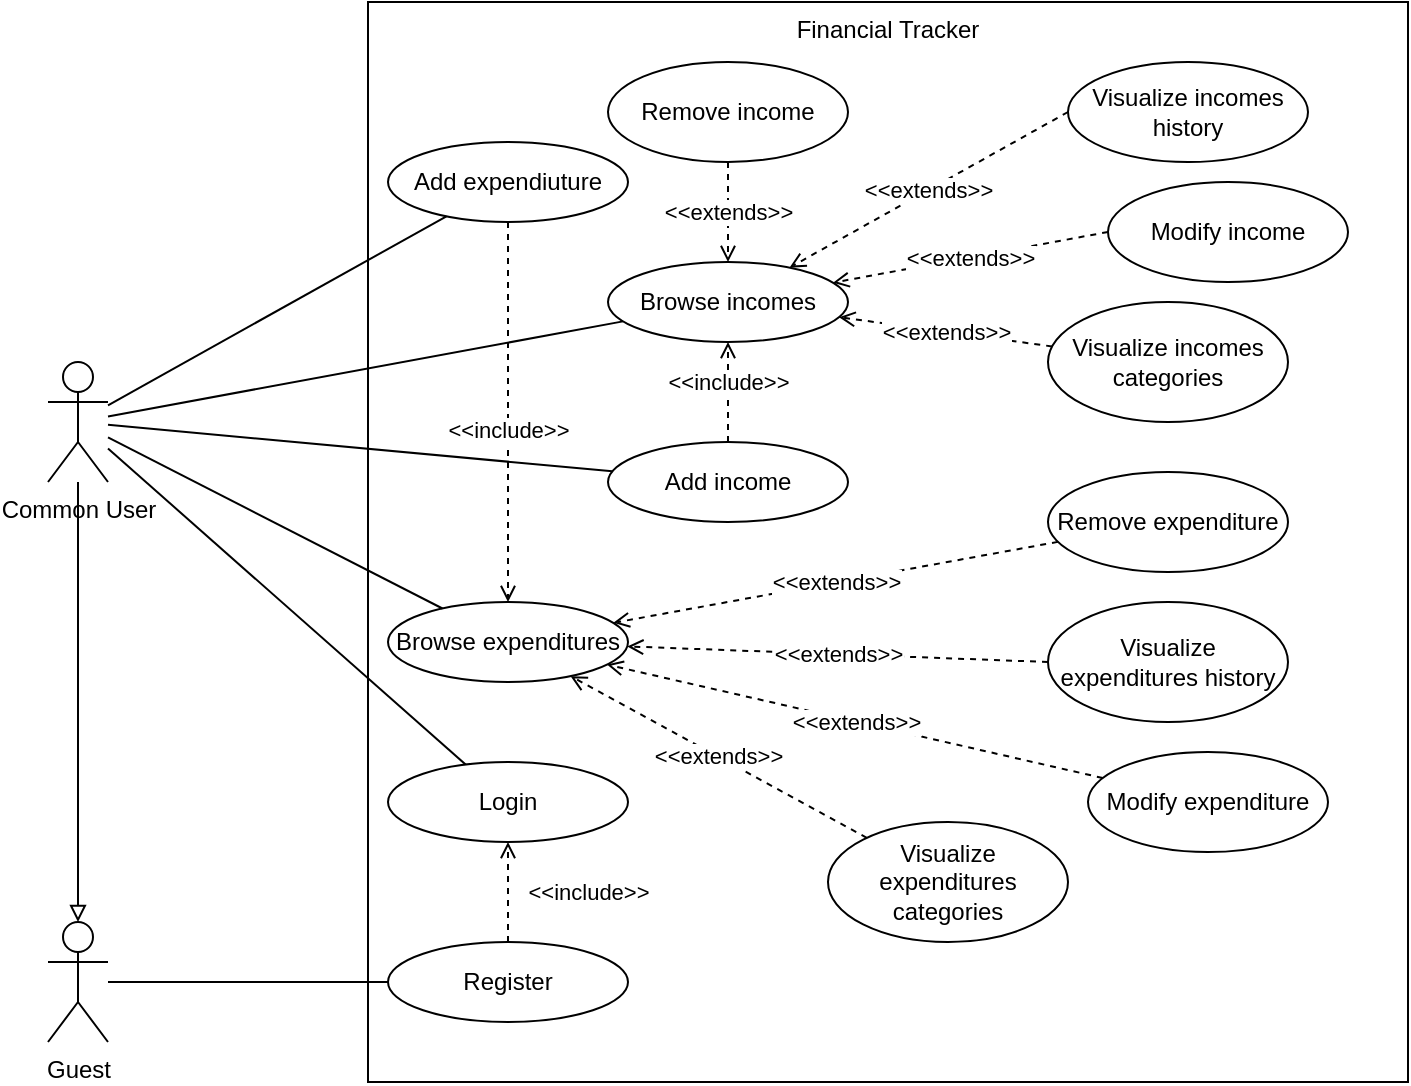<mxfile version="27.0.5">
  <diagram name="Page-1" id="ziUosFHIEIT_HwIhcA-V">
    <mxGraphModel dx="1188" dy="648" grid="1" gridSize="10" guides="1" tooltips="1" connect="1" arrows="1" fold="1" page="1" pageScale="1" pageWidth="850" pageHeight="1100" background="none" math="0" shadow="0">
      <root>
        <mxCell id="0" />
        <mxCell id="1" parent="0" />
        <mxCell id="jdXmPFeuhPM9TQTHVaVl-31" value="Financial Tracker" style="rounded=0;whiteSpace=wrap;html=1;verticalAlign=top;" parent="1" vertex="1">
          <mxGeometry x="270" y="20" width="520" height="540" as="geometry" />
        </mxCell>
        <mxCell id="jdXmPFeuhPM9TQTHVaVl-1" value="Common User" style="shape=umlActor;verticalLabelPosition=bottom;verticalAlign=top;html=1;labelBackgroundColor=none;" parent="1" vertex="1">
          <mxGeometry x="110" y="200" width="30" height="60" as="geometry" />
        </mxCell>
        <mxCell id="jdXmPFeuhPM9TQTHVaVl-2" value="Add expendiuture" style="ellipse;whiteSpace=wrap;html=1;" parent="1" vertex="1">
          <mxGeometry x="280" y="90" width="120" height="40" as="geometry" />
        </mxCell>
        <mxCell id="jdXmPFeuhPM9TQTHVaVl-3" value="Add income" style="ellipse;whiteSpace=wrap;html=1;" parent="1" vertex="1">
          <mxGeometry x="390" y="240" width="120" height="40" as="geometry" />
        </mxCell>
        <mxCell id="jdXmPFeuhPM9TQTHVaVl-16" value="&amp;lt;&amp;lt;extends&amp;gt;&amp;gt;" style="rounded=0;orthogonalLoop=1;jettySize=auto;html=1;endArrow=open;endFill=0;dashed=1;exitX=0;exitY=0.5;exitDx=0;exitDy=0;" parent="1" source="jdXmPFeuhPM9TQTHVaVl-12" target="jdXmPFeuhPM9TQTHVaVl-4" edge="1">
          <mxGeometry relative="1" as="geometry">
            <mxPoint x="460" y="120" as="sourcePoint" />
          </mxGeometry>
        </mxCell>
        <mxCell id="jdXmPFeuhPM9TQTHVaVl-4" value="Browse incomes" style="ellipse;whiteSpace=wrap;html=1;" parent="1" vertex="1">
          <mxGeometry x="390" y="150" width="120" height="40" as="geometry" />
        </mxCell>
        <mxCell id="jdXmPFeuhPM9TQTHVaVl-5" value="Browse expenditures" style="ellipse;whiteSpace=wrap;html=1;" parent="1" vertex="1">
          <mxGeometry x="280" y="320" width="120" height="40" as="geometry" />
        </mxCell>
        <mxCell id="jdXmPFeuhPM9TQTHVaVl-6" value="Guest" style="shape=umlActor;verticalLabelPosition=bottom;verticalAlign=top;html=1;labelBackgroundColor=none;" parent="1" vertex="1">
          <mxGeometry x="110" y="480" width="30" height="60" as="geometry" />
        </mxCell>
        <mxCell id="jdXmPFeuhPM9TQTHVaVl-8" value="" style="endArrow=none;html=1;rounded=0;" parent="1" source="jdXmPFeuhPM9TQTHVaVl-1" target="jdXmPFeuhPM9TQTHVaVl-3" edge="1">
          <mxGeometry width="50" height="50" relative="1" as="geometry">
            <mxPoint x="200" y="220" as="sourcePoint" />
            <mxPoint x="290" y="260" as="targetPoint" />
          </mxGeometry>
        </mxCell>
        <mxCell id="jdXmPFeuhPM9TQTHVaVl-9" value="" style="endArrow=none;html=1;rounded=0;" parent="1" source="jdXmPFeuhPM9TQTHVaVl-1" target="jdXmPFeuhPM9TQTHVaVl-2" edge="1">
          <mxGeometry width="50" height="50" relative="1" as="geometry">
            <mxPoint x="240" y="310" as="sourcePoint" />
            <mxPoint x="290" y="260" as="targetPoint" />
          </mxGeometry>
        </mxCell>
        <mxCell id="jdXmPFeuhPM9TQTHVaVl-11" value="" style="endArrow=none;html=1;rounded=0;" parent="1" source="jdXmPFeuhPM9TQTHVaVl-1" target="jdXmPFeuhPM9TQTHVaVl-5" edge="1">
          <mxGeometry width="50" height="50" relative="1" as="geometry">
            <mxPoint x="240" y="310" as="sourcePoint" />
            <mxPoint x="290" y="260" as="targetPoint" />
          </mxGeometry>
        </mxCell>
        <mxCell id="jdXmPFeuhPM9TQTHVaVl-12" value="Visualize incomes history" style="ellipse;whiteSpace=wrap;html=1;" parent="1" vertex="1">
          <mxGeometry x="620" y="50" width="120" height="50" as="geometry" />
        </mxCell>
        <mxCell id="jdXmPFeuhPM9TQTHVaVl-13" value="Visualize expenditures history" style="ellipse;whiteSpace=wrap;html=1;" parent="1" vertex="1">
          <mxGeometry x="610" y="320" width="120" height="60" as="geometry" />
        </mxCell>
        <mxCell id="jdXmPFeuhPM9TQTHVaVl-17" value="&amp;lt;&amp;lt;extends&amp;gt;&amp;gt;" style="rounded=0;orthogonalLoop=1;jettySize=auto;html=1;endArrow=open;endFill=0;dashed=1;exitX=0;exitY=0.5;exitDx=0;exitDy=0;" parent="1" source="jdXmPFeuhPM9TQTHVaVl-13" target="jdXmPFeuhPM9TQTHVaVl-5" edge="1">
          <mxGeometry relative="1" as="geometry">
            <mxPoint x="520" y="190" as="sourcePoint" />
            <mxPoint x="410" y="190" as="targetPoint" />
          </mxGeometry>
        </mxCell>
        <mxCell id="jdXmPFeuhPM9TQTHVaVl-18" value="Modify income" style="ellipse;whiteSpace=wrap;html=1;" parent="1" vertex="1">
          <mxGeometry x="640" y="110" width="120" height="50" as="geometry" />
        </mxCell>
        <mxCell id="jdXmPFeuhPM9TQTHVaVl-20" value="&amp;lt;&amp;lt;extends&amp;gt;&amp;gt;" style="rounded=0;orthogonalLoop=1;jettySize=auto;html=1;endArrow=open;endFill=0;dashed=1;exitX=0;exitY=0.5;exitDx=0;exitDy=0;" parent="1" source="jdXmPFeuhPM9TQTHVaVl-18" target="jdXmPFeuhPM9TQTHVaVl-4" edge="1">
          <mxGeometry relative="1" as="geometry">
            <mxPoint x="520" y="135" as="sourcePoint" />
            <mxPoint x="410" y="190" as="targetPoint" />
          </mxGeometry>
        </mxCell>
        <mxCell id="jdXmPFeuhPM9TQTHVaVl-21" value="Modify expenditure" style="ellipse;whiteSpace=wrap;html=1;" parent="1" vertex="1">
          <mxGeometry x="630" y="395" width="120" height="50" as="geometry" />
        </mxCell>
        <mxCell id="jdXmPFeuhPM9TQTHVaVl-22" value="&amp;lt;&amp;lt;extends&amp;gt;&amp;gt;" style="rounded=0;orthogonalLoop=1;jettySize=auto;html=1;endArrow=open;endFill=0;dashed=1;" parent="1" source="jdXmPFeuhPM9TQTHVaVl-21" target="jdXmPFeuhPM9TQTHVaVl-5" edge="1">
          <mxGeometry relative="1" as="geometry">
            <mxPoint x="520" y="215" as="sourcePoint" />
            <mxPoint x="405" y="198" as="targetPoint" />
          </mxGeometry>
        </mxCell>
        <mxCell id="jdXmPFeuhPM9TQTHVaVl-23" value="Login" style="ellipse;whiteSpace=wrap;html=1;" parent="1" vertex="1">
          <mxGeometry x="280" y="400" width="120" height="40" as="geometry" />
        </mxCell>
        <mxCell id="jdXmPFeuhPM9TQTHVaVl-24" value="" style="endArrow=none;html=1;rounded=0;" parent="1" source="jdXmPFeuhPM9TQTHVaVl-1" target="jdXmPFeuhPM9TQTHVaVl-23" edge="1">
          <mxGeometry width="50" height="50" relative="1" as="geometry">
            <mxPoint x="240" y="310" as="sourcePoint" />
            <mxPoint x="290" y="260" as="targetPoint" />
          </mxGeometry>
        </mxCell>
        <mxCell id="jdXmPFeuhPM9TQTHVaVl-27" value="" style="endArrow=none;html=1;rounded=0;" parent="1" source="jdXmPFeuhPM9TQTHVaVl-1" target="jdXmPFeuhPM9TQTHVaVl-4" edge="1">
          <mxGeometry width="50" height="50" relative="1" as="geometry">
            <mxPoint x="240" y="310" as="sourcePoint" />
            <mxPoint x="290" y="260" as="targetPoint" />
          </mxGeometry>
        </mxCell>
        <mxCell id="jdXmPFeuhPM9TQTHVaVl-28" value="Register" style="ellipse;whiteSpace=wrap;html=1;" parent="1" vertex="1">
          <mxGeometry x="280" y="490" width="120" height="40" as="geometry" />
        </mxCell>
        <mxCell id="jdXmPFeuhPM9TQTHVaVl-29" value="" style="endArrow=none;html=1;rounded=0;" parent="1" source="jdXmPFeuhPM9TQTHVaVl-6" target="jdXmPFeuhPM9TQTHVaVl-28" edge="1">
          <mxGeometry width="50" height="50" relative="1" as="geometry">
            <mxPoint x="240" y="380" as="sourcePoint" />
            <mxPoint x="290" y="330" as="targetPoint" />
          </mxGeometry>
        </mxCell>
        <mxCell id="jdXmPFeuhPM9TQTHVaVl-30" value="" style="endArrow=none;html=1;rounded=0;startArrow=block;startFill=0;" parent="1" source="jdXmPFeuhPM9TQTHVaVl-6" target="jdXmPFeuhPM9TQTHVaVl-1" edge="1">
          <mxGeometry width="50" height="50" relative="1" as="geometry">
            <mxPoint x="240" y="380" as="sourcePoint" />
            <mxPoint x="290" y="330" as="targetPoint" />
          </mxGeometry>
        </mxCell>
        <mxCell id="jdXmPFeuhPM9TQTHVaVl-33" value="&amp;lt;&amp;lt;include&amp;gt;&amp;gt;" style="endArrow=open;html=1;rounded=0;dashed=1;endFill=0;" parent="1" source="jdXmPFeuhPM9TQTHVaVl-28" target="jdXmPFeuhPM9TQTHVaVl-23" edge="1">
          <mxGeometry y="-40" width="50" height="50" relative="1" as="geometry">
            <mxPoint x="240" y="240" as="sourcePoint" />
            <mxPoint x="290" y="190" as="targetPoint" />
            <Array as="points" />
            <mxPoint as="offset" />
          </mxGeometry>
        </mxCell>
        <mxCell id="yWS5cS_JHSU6Qw1XWfYE-1" value="&amp;lt;&amp;lt;include&amp;gt;&amp;gt;" style="endArrow=open;html=1;rounded=0;dashed=1;endFill=0;" edge="1" parent="1" source="jdXmPFeuhPM9TQTHVaVl-2" target="jdXmPFeuhPM9TQTHVaVl-5">
          <mxGeometry x="0.091" width="50" height="50" relative="1" as="geometry">
            <mxPoint x="350" y="380" as="sourcePoint" />
            <mxPoint x="350" y="360" as="targetPoint" />
            <Array as="points" />
            <mxPoint as="offset" />
          </mxGeometry>
        </mxCell>
        <mxCell id="yWS5cS_JHSU6Qw1XWfYE-2" value="&amp;lt;&amp;lt;include&amp;gt;&amp;gt;" style="endArrow=open;html=1;rounded=0;dashed=1;endFill=0;" edge="1" parent="1" source="jdXmPFeuhPM9TQTHVaVl-3" target="jdXmPFeuhPM9TQTHVaVl-4">
          <mxGeometry x="0.2" width="50" height="50" relative="1" as="geometry">
            <mxPoint x="350" y="160" as="sourcePoint" />
            <mxPoint x="350" y="270" as="targetPoint" />
            <Array as="points" />
            <mxPoint as="offset" />
          </mxGeometry>
        </mxCell>
        <mxCell id="yWS5cS_JHSU6Qw1XWfYE-3" value="Remove expenditure" style="ellipse;whiteSpace=wrap;html=1;" vertex="1" parent="1">
          <mxGeometry x="610" y="255" width="120" height="50" as="geometry" />
        </mxCell>
        <mxCell id="yWS5cS_JHSU6Qw1XWfYE-4" value="&amp;lt;&amp;lt;extends&amp;gt;&amp;gt;" style="rounded=0;orthogonalLoop=1;jettySize=auto;html=1;endArrow=open;endFill=0;dashed=1;" edge="1" parent="1" source="yWS5cS_JHSU6Qw1XWfYE-3" target="jdXmPFeuhPM9TQTHVaVl-5">
          <mxGeometry relative="1" as="geometry">
            <mxPoint x="620" y="360" as="sourcePoint" />
            <mxPoint x="397" y="302" as="targetPoint" />
          </mxGeometry>
        </mxCell>
        <mxCell id="yWS5cS_JHSU6Qw1XWfYE-5" value="Remove income" style="ellipse;whiteSpace=wrap;html=1;" vertex="1" parent="1">
          <mxGeometry x="390" y="50" width="120" height="50" as="geometry" />
        </mxCell>
        <mxCell id="yWS5cS_JHSU6Qw1XWfYE-6" value="&amp;lt;&amp;lt;extends&amp;gt;&amp;gt;" style="rounded=0;orthogonalLoop=1;jettySize=auto;html=1;endArrow=open;endFill=0;dashed=1;" edge="1" parent="1" source="yWS5cS_JHSU6Qw1XWfYE-5" target="jdXmPFeuhPM9TQTHVaVl-4">
          <mxGeometry relative="1" as="geometry">
            <mxPoint x="620" y="290" as="sourcePoint" />
            <mxPoint x="410" y="290" as="targetPoint" />
          </mxGeometry>
        </mxCell>
        <mxCell id="yWS5cS_JHSU6Qw1XWfYE-7" value="Visualize incomes categories" style="ellipse;whiteSpace=wrap;html=1;" vertex="1" parent="1">
          <mxGeometry x="610" y="170" width="120" height="60" as="geometry" />
        </mxCell>
        <mxCell id="yWS5cS_JHSU6Qw1XWfYE-8" value="&amp;lt;&amp;lt;extends&amp;gt;&amp;gt;" style="rounded=0;orthogonalLoop=1;jettySize=auto;html=1;endArrow=open;endFill=0;dashed=1;" edge="1" parent="1" source="yWS5cS_JHSU6Qw1XWfYE-7" target="jdXmPFeuhPM9TQTHVaVl-4">
          <mxGeometry relative="1" as="geometry">
            <mxPoint x="625" y="300" as="sourcePoint" />
            <mxPoint x="403" y="340" as="targetPoint" />
          </mxGeometry>
        </mxCell>
        <mxCell id="yWS5cS_JHSU6Qw1XWfYE-9" value="Visualize expenditures categories" style="ellipse;whiteSpace=wrap;html=1;" vertex="1" parent="1">
          <mxGeometry x="500" y="430" width="120" height="60" as="geometry" />
        </mxCell>
        <mxCell id="yWS5cS_JHSU6Qw1XWfYE-10" value="&amp;lt;&amp;lt;extends&amp;gt;&amp;gt;" style="rounded=0;orthogonalLoop=1;jettySize=auto;html=1;endArrow=open;endFill=0;dashed=1;" edge="1" parent="1" source="yWS5cS_JHSU6Qw1XWfYE-9" target="jdXmPFeuhPM9TQTHVaVl-5">
          <mxGeometry relative="1" as="geometry">
            <mxPoint x="695" y="415" as="sourcePoint" />
            <mxPoint x="402" y="360" as="targetPoint" />
          </mxGeometry>
        </mxCell>
      </root>
    </mxGraphModel>
  </diagram>
</mxfile>
